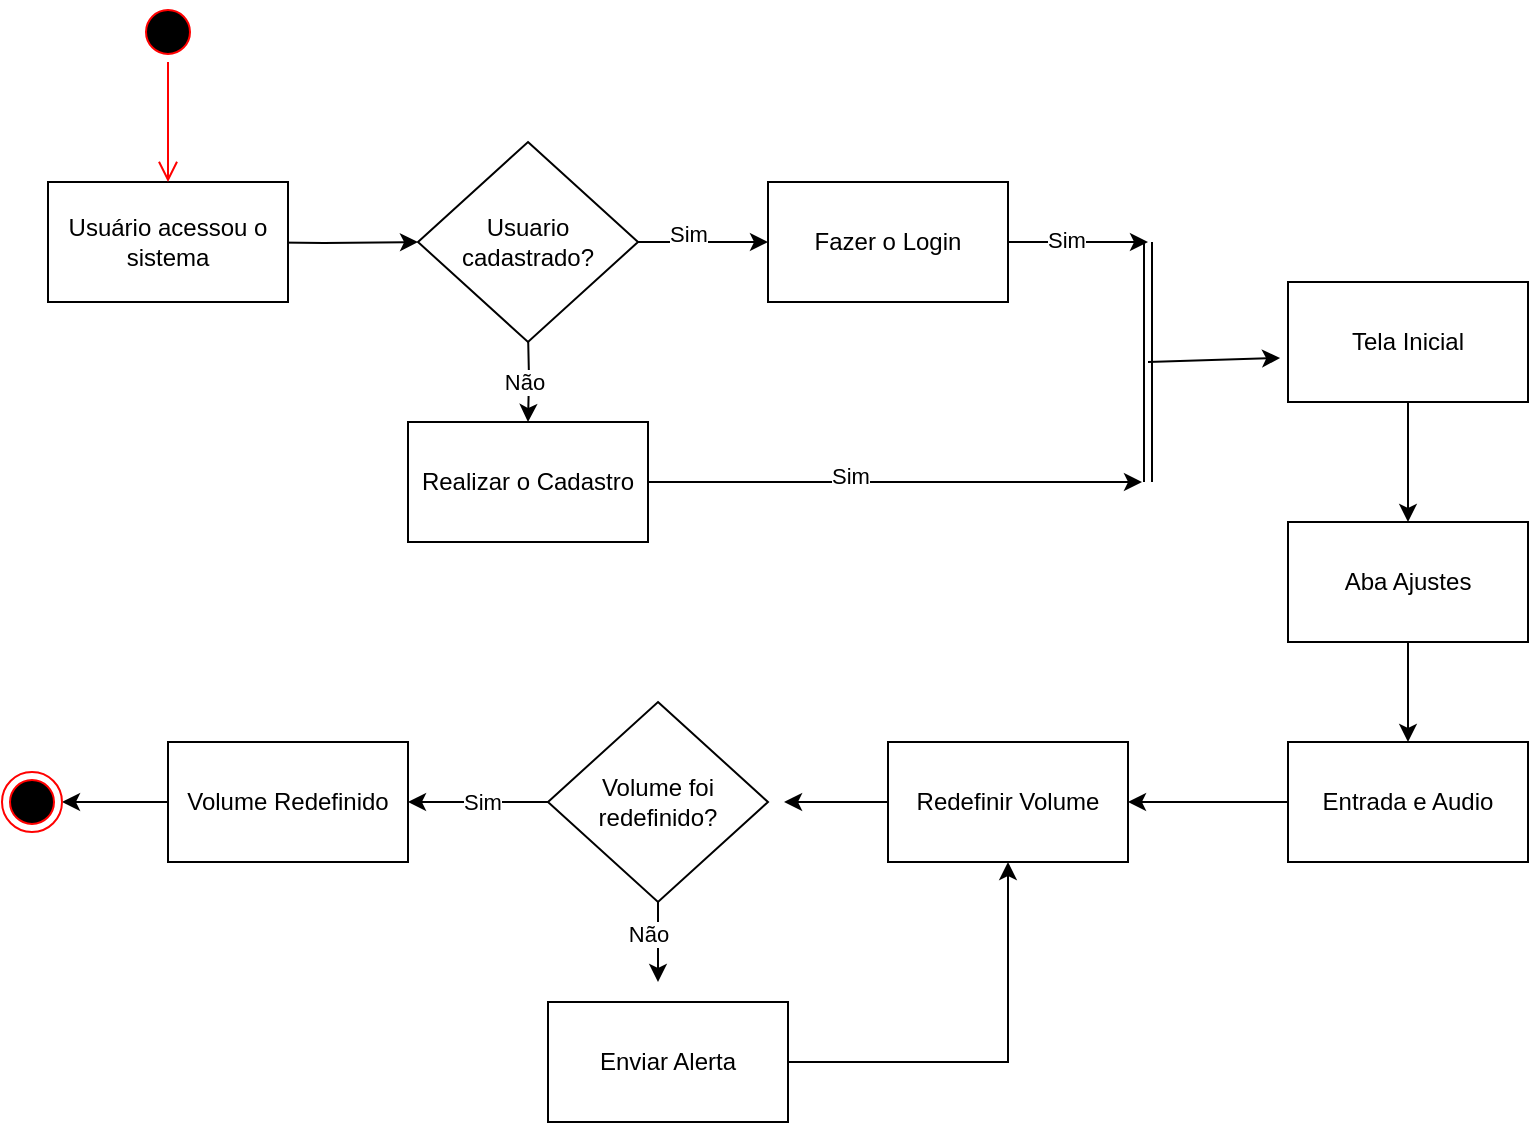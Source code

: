 <mxfile version="24.4.6" type="github">
  <diagram name="Página-1" id="8wJHhDrBqqvyORpSjcy0">
    <mxGraphModel dx="1393" dy="1927" grid="1" gridSize="10" guides="1" tooltips="1" connect="1" arrows="1" fold="1" page="1" pageScale="1" pageWidth="827" pageHeight="1169" math="0" shadow="0">
      <root>
        <mxCell id="0" />
        <mxCell id="1" parent="0" />
        <mxCell id="mMUvEe6XM5yxg4CJzl2s-44" style="edgeStyle=orthogonalEdgeStyle;rounded=0;orthogonalLoop=1;jettySize=auto;html=1;" parent="1" target="mMUvEe6XM5yxg4CJzl2s-43" edge="1">
          <mxGeometry relative="1" as="geometry">
            <mxPoint x="153" y="105" as="sourcePoint" />
          </mxGeometry>
        </mxCell>
        <mxCell id="mMUvEe6XM5yxg4CJzl2s-37" style="edgeStyle=orthogonalEdgeStyle;rounded=0;orthogonalLoop=1;jettySize=auto;html=1;" parent="1" target="mMUvEe6XM5yxg4CJzl2s-6" edge="1">
          <mxGeometry relative="1" as="geometry">
            <mxPoint x="303" y="150" as="sourcePoint" />
          </mxGeometry>
        </mxCell>
        <mxCell id="mMUvEe6XM5yxg4CJzl2s-63" value="Não" style="edgeLabel;html=1;align=center;verticalAlign=middle;resizable=0;points=[];" parent="mMUvEe6XM5yxg4CJzl2s-37" vertex="1" connectable="0">
          <mxGeometry x="0.099" y="-2" relative="1" as="geometry">
            <mxPoint as="offset" />
          </mxGeometry>
        </mxCell>
        <mxCell id="F-MxxqmCizXCxpgljGNL-18" style="edgeStyle=orthogonalEdgeStyle;rounded=0;orthogonalLoop=1;jettySize=auto;html=1;" edge="1" parent="1" source="mMUvEe6XM5yxg4CJzl2s-6">
          <mxGeometry relative="1" as="geometry">
            <mxPoint x="610" y="225" as="targetPoint" />
          </mxGeometry>
        </mxCell>
        <mxCell id="F-MxxqmCizXCxpgljGNL-19" value="Sim" style="edgeLabel;html=1;align=center;verticalAlign=middle;resizable=0;points=[];" vertex="1" connectable="0" parent="F-MxxqmCizXCxpgljGNL-18">
          <mxGeometry x="-0.184" y="3" relative="1" as="geometry">
            <mxPoint as="offset" />
          </mxGeometry>
        </mxCell>
        <mxCell id="mMUvEe6XM5yxg4CJzl2s-6" value="Realizar o Cadastro" style="rounded=0;whiteSpace=wrap;html=1;" parent="1" vertex="1">
          <mxGeometry x="243" y="195" width="120" height="60" as="geometry" />
        </mxCell>
        <mxCell id="F-MxxqmCizXCxpgljGNL-4" style="edgeStyle=orthogonalEdgeStyle;rounded=0;orthogonalLoop=1;jettySize=auto;html=1;" edge="1" parent="1" source="mMUvEe6XM5yxg4CJzl2s-7">
          <mxGeometry relative="1" as="geometry">
            <mxPoint x="613" y="105" as="targetPoint" />
          </mxGeometry>
        </mxCell>
        <mxCell id="F-MxxqmCizXCxpgljGNL-14" value="Sim" style="edgeLabel;html=1;align=center;verticalAlign=middle;resizable=0;points=[];" vertex="1" connectable="0" parent="F-MxxqmCizXCxpgljGNL-4">
          <mxGeometry x="-0.177" y="1" relative="1" as="geometry">
            <mxPoint as="offset" />
          </mxGeometry>
        </mxCell>
        <mxCell id="mMUvEe6XM5yxg4CJzl2s-7" value="Fazer o Login" style="rounded=0;whiteSpace=wrap;html=1;" parent="1" vertex="1">
          <mxGeometry x="423" y="75" width="120" height="60" as="geometry" />
        </mxCell>
        <mxCell id="mMUvEe6XM5yxg4CJzl2s-33" style="edgeStyle=orthogonalEdgeStyle;rounded=0;orthogonalLoop=1;jettySize=auto;html=1;" parent="1" source="mMUvEe6XM5yxg4CJzl2s-8" target="mMUvEe6XM5yxg4CJzl2s-16" edge="1">
          <mxGeometry relative="1" as="geometry" />
        </mxCell>
        <mxCell id="mMUvEe6XM5yxg4CJzl2s-8" value="Tela Inicial" style="rounded=0;whiteSpace=wrap;html=1;" parent="1" vertex="1">
          <mxGeometry x="683" y="125" width="120" height="60" as="geometry" />
        </mxCell>
        <mxCell id="mMUvEe6XM5yxg4CJzl2s-40" style="edgeStyle=orthogonalEdgeStyle;rounded=0;orthogonalLoop=1;jettySize=auto;html=1;entryX=0.5;entryY=0;entryDx=0;entryDy=0;" parent="1" source="mMUvEe6XM5yxg4CJzl2s-16" target="mMUvEe6XM5yxg4CJzl2s-34" edge="1">
          <mxGeometry relative="1" as="geometry" />
        </mxCell>
        <mxCell id="mMUvEe6XM5yxg4CJzl2s-16" value="Aba Ajustes" style="rounded=0;whiteSpace=wrap;html=1;" parent="1" vertex="1">
          <mxGeometry x="683" y="245" width="120" height="60" as="geometry" />
        </mxCell>
        <mxCell id="mMUvEe6XM5yxg4CJzl2s-65" style="edgeStyle=orthogonalEdgeStyle;rounded=0;orthogonalLoop=1;jettySize=auto;html=1;entryX=1;entryY=0.5;entryDx=0;entryDy=0;" parent="1" source="mMUvEe6XM5yxg4CJzl2s-34" target="mMUvEe6XM5yxg4CJzl2s-64" edge="1">
          <mxGeometry relative="1" as="geometry" />
        </mxCell>
        <mxCell id="mMUvEe6XM5yxg4CJzl2s-34" value="Entrada e Audio" style="rounded=0;whiteSpace=wrap;html=1;" parent="1" vertex="1">
          <mxGeometry x="683" y="355" width="120" height="60" as="geometry" />
        </mxCell>
        <mxCell id="mMUvEe6XM5yxg4CJzl2s-45" value="" style="edgeStyle=orthogonalEdgeStyle;rounded=0;orthogonalLoop=1;jettySize=auto;html=1;" parent="1" source="mMUvEe6XM5yxg4CJzl2s-43" target="mMUvEe6XM5yxg4CJzl2s-7" edge="1">
          <mxGeometry relative="1" as="geometry" />
        </mxCell>
        <mxCell id="mMUvEe6XM5yxg4CJzl2s-62" value="Sim" style="edgeLabel;html=1;align=center;verticalAlign=middle;resizable=0;points=[];" parent="mMUvEe6XM5yxg4CJzl2s-45" vertex="1" connectable="0">
          <mxGeometry x="-0.231" y="4" relative="1" as="geometry">
            <mxPoint as="offset" />
          </mxGeometry>
        </mxCell>
        <mxCell id="mMUvEe6XM5yxg4CJzl2s-43" value="Usuario cadastrado?" style="rhombus;whiteSpace=wrap;html=1;" parent="1" vertex="1">
          <mxGeometry x="248" y="55" width="110" height="100" as="geometry" />
        </mxCell>
        <mxCell id="mMUvEe6XM5yxg4CJzl2s-64" value="Redefinir Volume" style="rounded=0;whiteSpace=wrap;html=1;" parent="1" vertex="1">
          <mxGeometry x="483" y="355" width="120" height="60" as="geometry" />
        </mxCell>
        <mxCell id="F-MxxqmCizXCxpgljGNL-1" value="Usuário acessou o sistema" style="rounded=0;whiteSpace=wrap;html=1;" vertex="1" parent="1">
          <mxGeometry x="63" y="75" width="120" height="60" as="geometry" />
        </mxCell>
        <mxCell id="F-MxxqmCizXCxpgljGNL-3" value="" style="shape=link;html=1;rounded=0;" edge="1" parent="1">
          <mxGeometry width="100" relative="1" as="geometry">
            <mxPoint x="613" y="105" as="sourcePoint" />
            <mxPoint x="613" y="225" as="targetPoint" />
          </mxGeometry>
        </mxCell>
        <mxCell id="F-MxxqmCizXCxpgljGNL-6" value="" style="endArrow=classic;html=1;rounded=0;entryX=-0.033;entryY=0.633;entryDx=0;entryDy=0;entryPerimeter=0;" edge="1" parent="1" target="mMUvEe6XM5yxg4CJzl2s-8">
          <mxGeometry width="50" height="50" relative="1" as="geometry">
            <mxPoint x="613" y="165" as="sourcePoint" />
            <mxPoint x="673" y="165" as="targetPoint" />
          </mxGeometry>
        </mxCell>
        <mxCell id="F-MxxqmCizXCxpgljGNL-11" style="edgeStyle=orthogonalEdgeStyle;rounded=0;orthogonalLoop=1;jettySize=auto;html=1;" edge="1" parent="1" source="F-MxxqmCizXCxpgljGNL-7">
          <mxGeometry relative="1" as="geometry">
            <mxPoint x="368" y="475" as="targetPoint" />
          </mxGeometry>
        </mxCell>
        <mxCell id="F-MxxqmCizXCxpgljGNL-21" value="Não" style="edgeLabel;html=1;align=center;verticalAlign=middle;resizable=0;points=[];" vertex="1" connectable="0" parent="F-MxxqmCizXCxpgljGNL-11">
          <mxGeometry x="-0.21" y="4" relative="1" as="geometry">
            <mxPoint x="-9" as="offset" />
          </mxGeometry>
        </mxCell>
        <mxCell id="F-MxxqmCizXCxpgljGNL-13" style="edgeStyle=orthogonalEdgeStyle;rounded=0;orthogonalLoop=1;jettySize=auto;html=1;entryX=1;entryY=0.5;entryDx=0;entryDy=0;" edge="1" parent="1" source="F-MxxqmCizXCxpgljGNL-7" target="F-MxxqmCizXCxpgljGNL-12">
          <mxGeometry relative="1" as="geometry" />
        </mxCell>
        <mxCell id="F-MxxqmCizXCxpgljGNL-20" value="Sim" style="edgeLabel;html=1;align=center;verticalAlign=middle;resizable=0;points=[];" vertex="1" connectable="0" parent="F-MxxqmCizXCxpgljGNL-13">
          <mxGeometry x="-0.4" y="-2" relative="1" as="geometry">
            <mxPoint x="-12" y="2" as="offset" />
          </mxGeometry>
        </mxCell>
        <mxCell id="F-MxxqmCizXCxpgljGNL-7" value="Volume foi redefinido?" style="rhombus;whiteSpace=wrap;html=1;" vertex="1" parent="1">
          <mxGeometry x="313" y="335" width="110" height="100" as="geometry" />
        </mxCell>
        <mxCell id="F-MxxqmCizXCxpgljGNL-8" style="edgeStyle=orthogonalEdgeStyle;rounded=0;orthogonalLoop=1;jettySize=auto;html=1;entryX=1.073;entryY=0.5;entryDx=0;entryDy=0;entryPerimeter=0;" edge="1" parent="1" source="mMUvEe6XM5yxg4CJzl2s-64" target="F-MxxqmCizXCxpgljGNL-7">
          <mxGeometry relative="1" as="geometry" />
        </mxCell>
        <mxCell id="F-MxxqmCizXCxpgljGNL-10" style="edgeStyle=orthogonalEdgeStyle;rounded=0;orthogonalLoop=1;jettySize=auto;html=1;entryX=0.5;entryY=1;entryDx=0;entryDy=0;" edge="1" parent="1" source="F-MxxqmCizXCxpgljGNL-9" target="mMUvEe6XM5yxg4CJzl2s-64">
          <mxGeometry relative="1" as="geometry" />
        </mxCell>
        <mxCell id="F-MxxqmCizXCxpgljGNL-9" value="Enviar Alerta" style="rounded=0;whiteSpace=wrap;html=1;" vertex="1" parent="1">
          <mxGeometry x="313" y="485" width="120" height="60" as="geometry" />
        </mxCell>
        <mxCell id="F-MxxqmCizXCxpgljGNL-25" style="edgeStyle=orthogonalEdgeStyle;rounded=0;orthogonalLoop=1;jettySize=auto;html=1;" edge="1" parent="1" source="F-MxxqmCizXCxpgljGNL-12" target="F-MxxqmCizXCxpgljGNL-24">
          <mxGeometry relative="1" as="geometry" />
        </mxCell>
        <mxCell id="F-MxxqmCizXCxpgljGNL-12" value="Volume Redefinido" style="rounded=0;whiteSpace=wrap;html=1;" vertex="1" parent="1">
          <mxGeometry x="123" y="355" width="120" height="60" as="geometry" />
        </mxCell>
        <mxCell id="F-MxxqmCizXCxpgljGNL-22" value="" style="ellipse;html=1;shape=startState;fillColor=#000000;strokeColor=#ff0000;" vertex="1" parent="1">
          <mxGeometry x="108" y="-15" width="30" height="30" as="geometry" />
        </mxCell>
        <mxCell id="F-MxxqmCizXCxpgljGNL-23" value="" style="edgeStyle=orthogonalEdgeStyle;html=1;verticalAlign=bottom;endArrow=open;endSize=8;strokeColor=#ff0000;rounded=0;" edge="1" source="F-MxxqmCizXCxpgljGNL-22" parent="1">
          <mxGeometry relative="1" as="geometry">
            <mxPoint x="123" y="75" as="targetPoint" />
          </mxGeometry>
        </mxCell>
        <mxCell id="F-MxxqmCizXCxpgljGNL-24" value="" style="ellipse;html=1;shape=endState;fillColor=#000000;strokeColor=#ff0000;" vertex="1" parent="1">
          <mxGeometry x="40" y="370" width="30" height="30" as="geometry" />
        </mxCell>
      </root>
    </mxGraphModel>
  </diagram>
</mxfile>
